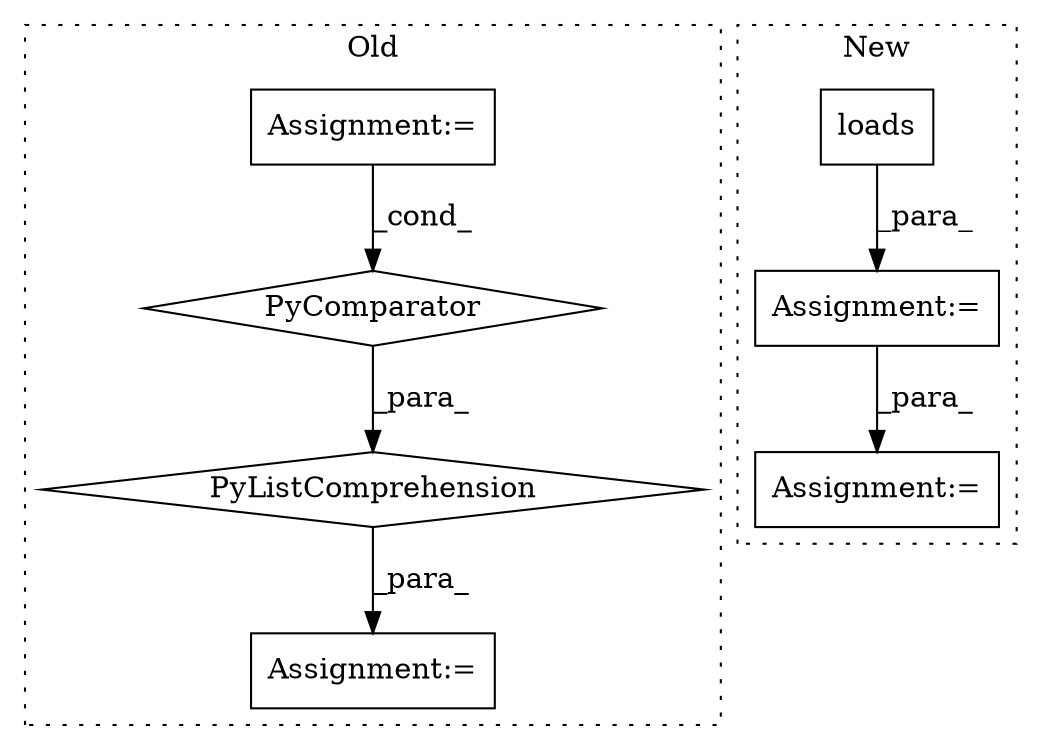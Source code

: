 digraph G {
subgraph cluster0 {
1 [label="PyListComprehension" a="109" s="17680" l="110" shape="diamond"];
3 [label="Assignment:=" a="7" s="17756" l="26" shape="box"];
5 [label="PyComparator" a="113" s="17756" l="26" shape="diamond"];
6 [label="Assignment:=" a="7" s="17660" l="1" shape="box"];
label = "Old";
style="dotted";
}
subgraph cluster1 {
2 [label="loads" a="32" s="17396,17410" l="6,1" shape="box"];
4 [label="Assignment:=" a="7" s="17390" l="1" shape="box"];
7 [label="Assignment:=" a="7" s="17448,17534" l="53,2" shape="box"];
label = "New";
style="dotted";
}
1 -> 6 [label="_para_"];
2 -> 4 [label="_para_"];
3 -> 5 [label="_cond_"];
4 -> 7 [label="_para_"];
5 -> 1 [label="_para_"];
}